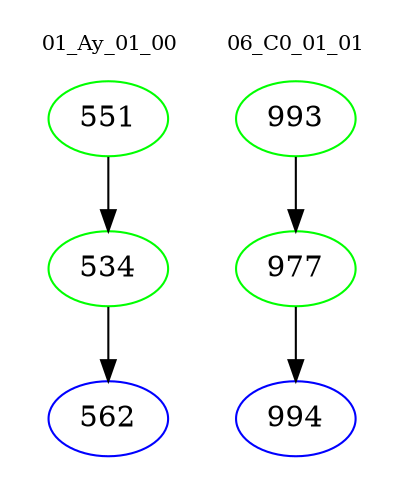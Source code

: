 digraph{
subgraph cluster_0 {
color = white
label = "01_Ay_01_00";
fontsize=10;
T0_551 [label="551", color="green"]
T0_551 -> T0_534 [color="black"]
T0_534 [label="534", color="green"]
T0_534 -> T0_562 [color="black"]
T0_562 [label="562", color="blue"]
}
subgraph cluster_1 {
color = white
label = "06_C0_01_01";
fontsize=10;
T1_993 [label="993", color="green"]
T1_993 -> T1_977 [color="black"]
T1_977 [label="977", color="green"]
T1_977 -> T1_994 [color="black"]
T1_994 [label="994", color="blue"]
}
}
